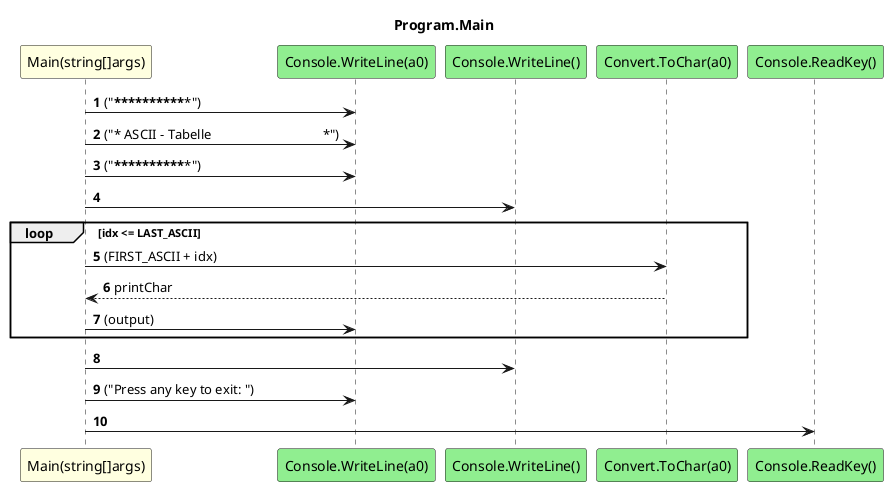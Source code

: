 @startuml Program.Main
title Program.Main
participant "Main(string[]args)" as Main_p0 #LightYellow
participant "Console.WriteLine(a0)" as Console_WriteLine_a0 #LightGreen
participant "Console.WriteLine()" as Console_WriteLine #LightGreen
participant "Convert.ToChar(a0)" as Convert_ToChar_a0 #LightGreen
participant "Console.ReadKey()" as Console_ReadKey #LightGreen
autonumber
Main_p0 -> Console_WriteLine_a0 : ("***************************************************")
Main_p0 -> Console_WriteLine_a0 : ("* ASCII - Tabelle                                 *")
Main_p0 -> Console_WriteLine_a0 : ("***************************************************")
Main_p0 -> Console_WriteLine
loop idx <= LAST_ASCII
    Main_p0 -> Convert_ToChar_a0 : (FIRST_ASCII + idx)
    Convert_ToChar_a0 --> Main_p0 : printChar
    Main_p0 -> Console_WriteLine_a0 : (output)
end
Main_p0 -> Console_WriteLine
Main_p0 -> Console_WriteLine_a0 : ("Press any key to exit: ")
Main_p0 -> Console_ReadKey
@enduml
